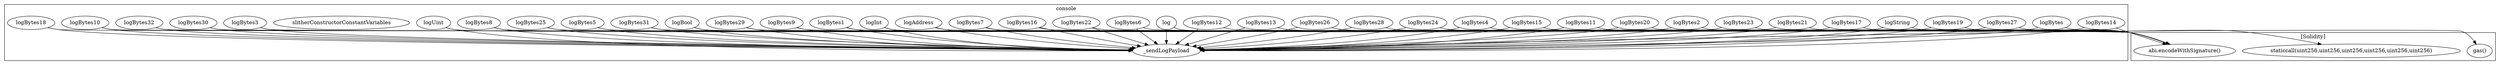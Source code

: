 strict digraph {
subgraph cluster_8211_console {
label = "console"
"8211_logBytes11" [label="logBytes11"]
"8211_logBytes15" [label="logBytes15"]
"8211_logBytes4" [label="logBytes4"]
"8211_logBytes24" [label="logBytes24"]
"8211_logBytes28" [label="logBytes28"]
"8211_logBytes26" [label="logBytes26"]
"8211_logBytes13" [label="logBytes13"]
"8211_logBytes12" [label="logBytes12"]
"8211_log" [label="log"]
"8211_logBytes6" [label="logBytes6"]
"8211_logBytes22" [label="logBytes22"]
"8211_logBytes16" [label="logBytes16"]
"8211_logBytes7" [label="logBytes7"]
"8211_logAddress" [label="logAddress"]
"8211_logInt" [label="logInt"]
"8211_logBytes1" [label="logBytes1"]
"8211_logBytes9" [label="logBytes9"]
"8211_logBytes29" [label="logBytes29"]
"8211_logBool" [label="logBool"]
"8211_logBytes31" [label="logBytes31"]
"8211_logBytes5" [label="logBytes5"]
"8211__sendLogPayload" [label="_sendLogPayload"]
"8211_logBytes25" [label="logBytes25"]
"8211_logBytes8" [label="logBytes8"]
"8211_logUint" [label="logUint"]
"8211_logBytes14" [label="logBytes14"]
"8211_logBytes" [label="logBytes"]
"8211_logBytes27" [label="logBytes27"]
"8211_logBytes19" [label="logBytes19"]
"8211_logString" [label="logString"]
"8211_logBytes17" [label="logBytes17"]
"8211_logBytes30" [label="logBytes30"]
"8211_logBytes23" [label="logBytes23"]
"8211_logBytes2" [label="logBytes2"]
"8211_logBytes18" [label="logBytes18"]
"8211_slitherConstructorConstantVariables" [label="slitherConstructorConstantVariables"]
"8211_logBytes3" [label="logBytes3"]
"8211_logBytes21" [label="logBytes21"]
"8211_logBytes32" [label="logBytes32"]
"8211_logBytes10" [label="logBytes10"]
"8211_logBytes20" [label="logBytes20"]
"8211_logBytes2" -> "8211__sendLogPayload"
"8211_logBytes8" -> "8211__sendLogPayload"
"8211_logBytes5" -> "8211__sendLogPayload"
"8211_logBytes18" -> "8211__sendLogPayload"
"8211_logBytes3" -> "8211__sendLogPayload"
"8211_logBytes1" -> "8211__sendLogPayload"
"8211_logBytes15" -> "8211__sendLogPayload"
"8211_logBytes31" -> "8211__sendLogPayload"
"8211_logBytes23" -> "8211__sendLogPayload"
"8211_logBytes16" -> "8211__sendLogPayload"
"8211_logBytes21" -> "8211__sendLogPayload"
"8211_logBytes" -> "8211__sendLogPayload"
"8211_logBytes12" -> "8211__sendLogPayload"
"8211_logBytes32" -> "8211__sendLogPayload"
"8211_logBytes11" -> "8211__sendLogPayload"
"8211_logAddress" -> "8211__sendLogPayload"
"8211_logBytes26" -> "8211__sendLogPayload"
"8211_logBytes22" -> "8211__sendLogPayload"
"8211_logBytes27" -> "8211__sendLogPayload"
"8211_logInt" -> "8211__sendLogPayload"
"8211_logBytes17" -> "8211__sendLogPayload"
"8211_log" -> "8211__sendLogPayload"
"8211_logBytes19" -> "8211__sendLogPayload"
"8211_logBytes25" -> "8211__sendLogPayload"
"8211_logBytes28" -> "8211__sendLogPayload"
"8211_logBool" -> "8211__sendLogPayload"
"8211_logBytes10" -> "8211__sendLogPayload"
"8211_logBytes9" -> "8211__sendLogPayload"
"8211_logString" -> "8211__sendLogPayload"
"8211_logBytes7" -> "8211__sendLogPayload"
"8211_logUint" -> "8211__sendLogPayload"
"8211_logBytes30" -> "8211__sendLogPayload"
"8211_logBytes4" -> "8211__sendLogPayload"
"8211_logBytes20" -> "8211__sendLogPayload"
"8211_logBytes14" -> "8211__sendLogPayload"
"8211_logBytes6" -> "8211__sendLogPayload"
"8211_logBytes29" -> "8211__sendLogPayload"
"8211_logBytes24" -> "8211__sendLogPayload"
"8211_logBytes13" -> "8211__sendLogPayload"
}subgraph cluster_solidity {
label = "[Solidity]"
"gas()" 
"abi.encodeWithSignature()" 
"staticcall(uint256,uint256,uint256,uint256,uint256,uint256)" 
"8211_logBytes16" -> "abi.encodeWithSignature()"
"8211_logBytes24" -> "abi.encodeWithSignature()"
"8211_logBytes14" -> "abi.encodeWithSignature()"
"8211_logBytes15" -> "abi.encodeWithSignature()"
"8211_logInt" -> "abi.encodeWithSignature()"
"8211_logBytes4" -> "abi.encodeWithSignature()"
"8211_logBytes31" -> "abi.encodeWithSignature()"
"8211_logBytes11" -> "abi.encodeWithSignature()"
"8211_logBytes21" -> "abi.encodeWithSignature()"
"8211_logBytes" -> "abi.encodeWithSignature()"
"8211_logBytes29" -> "abi.encodeWithSignature()"
"8211_logBytes27" -> "abi.encodeWithSignature()"
"8211_logBytes13" -> "abi.encodeWithSignature()"
"8211_logAddress" -> "abi.encodeWithSignature()"
"8211_logBytes7" -> "abi.encodeWithSignature()"
"8211_logBytes8" -> "abi.encodeWithSignature()"
"8211_logBytes20" -> "abi.encodeWithSignature()"
"8211_log" -> "abi.encodeWithSignature()"
"8211_logString" -> "abi.encodeWithSignature()"
"8211_logBytes12" -> "abi.encodeWithSignature()"
"8211_logBytes26" -> "abi.encodeWithSignature()"
"8211_logUint" -> "abi.encodeWithSignature()"
"8211_logBytes28" -> "abi.encodeWithSignature()"
"8211_logBytes25" -> "abi.encodeWithSignature()"
"8211_logBool" -> "abi.encodeWithSignature()"
"8211_logBytes32" -> "abi.encodeWithSignature()"
"8211_logBytes6" -> "abi.encodeWithSignature()"
"8211_logBytes1" -> "abi.encodeWithSignature()"
"8211_logBytes18" -> "abi.encodeWithSignature()"
"8211_logBytes17" -> "abi.encodeWithSignature()"
"8211_logBytes23" -> "abi.encodeWithSignature()"
"8211_logBytes10" -> "abi.encodeWithSignature()"
"8211_logBytes2" -> "abi.encodeWithSignature()"
"8211_logBytes5" -> "abi.encodeWithSignature()"
"8211__sendLogPayload" -> "gas()"
"8211__sendLogPayload" -> "staticcall(uint256,uint256,uint256,uint256,uint256,uint256)"
"8211_logBytes22" -> "abi.encodeWithSignature()"
"8211_logBytes30" -> "abi.encodeWithSignature()"
"8211_logBytes19" -> "abi.encodeWithSignature()"
"8211_logBytes3" -> "abi.encodeWithSignature()"
"8211_logBytes9" -> "abi.encodeWithSignature()"
}
}